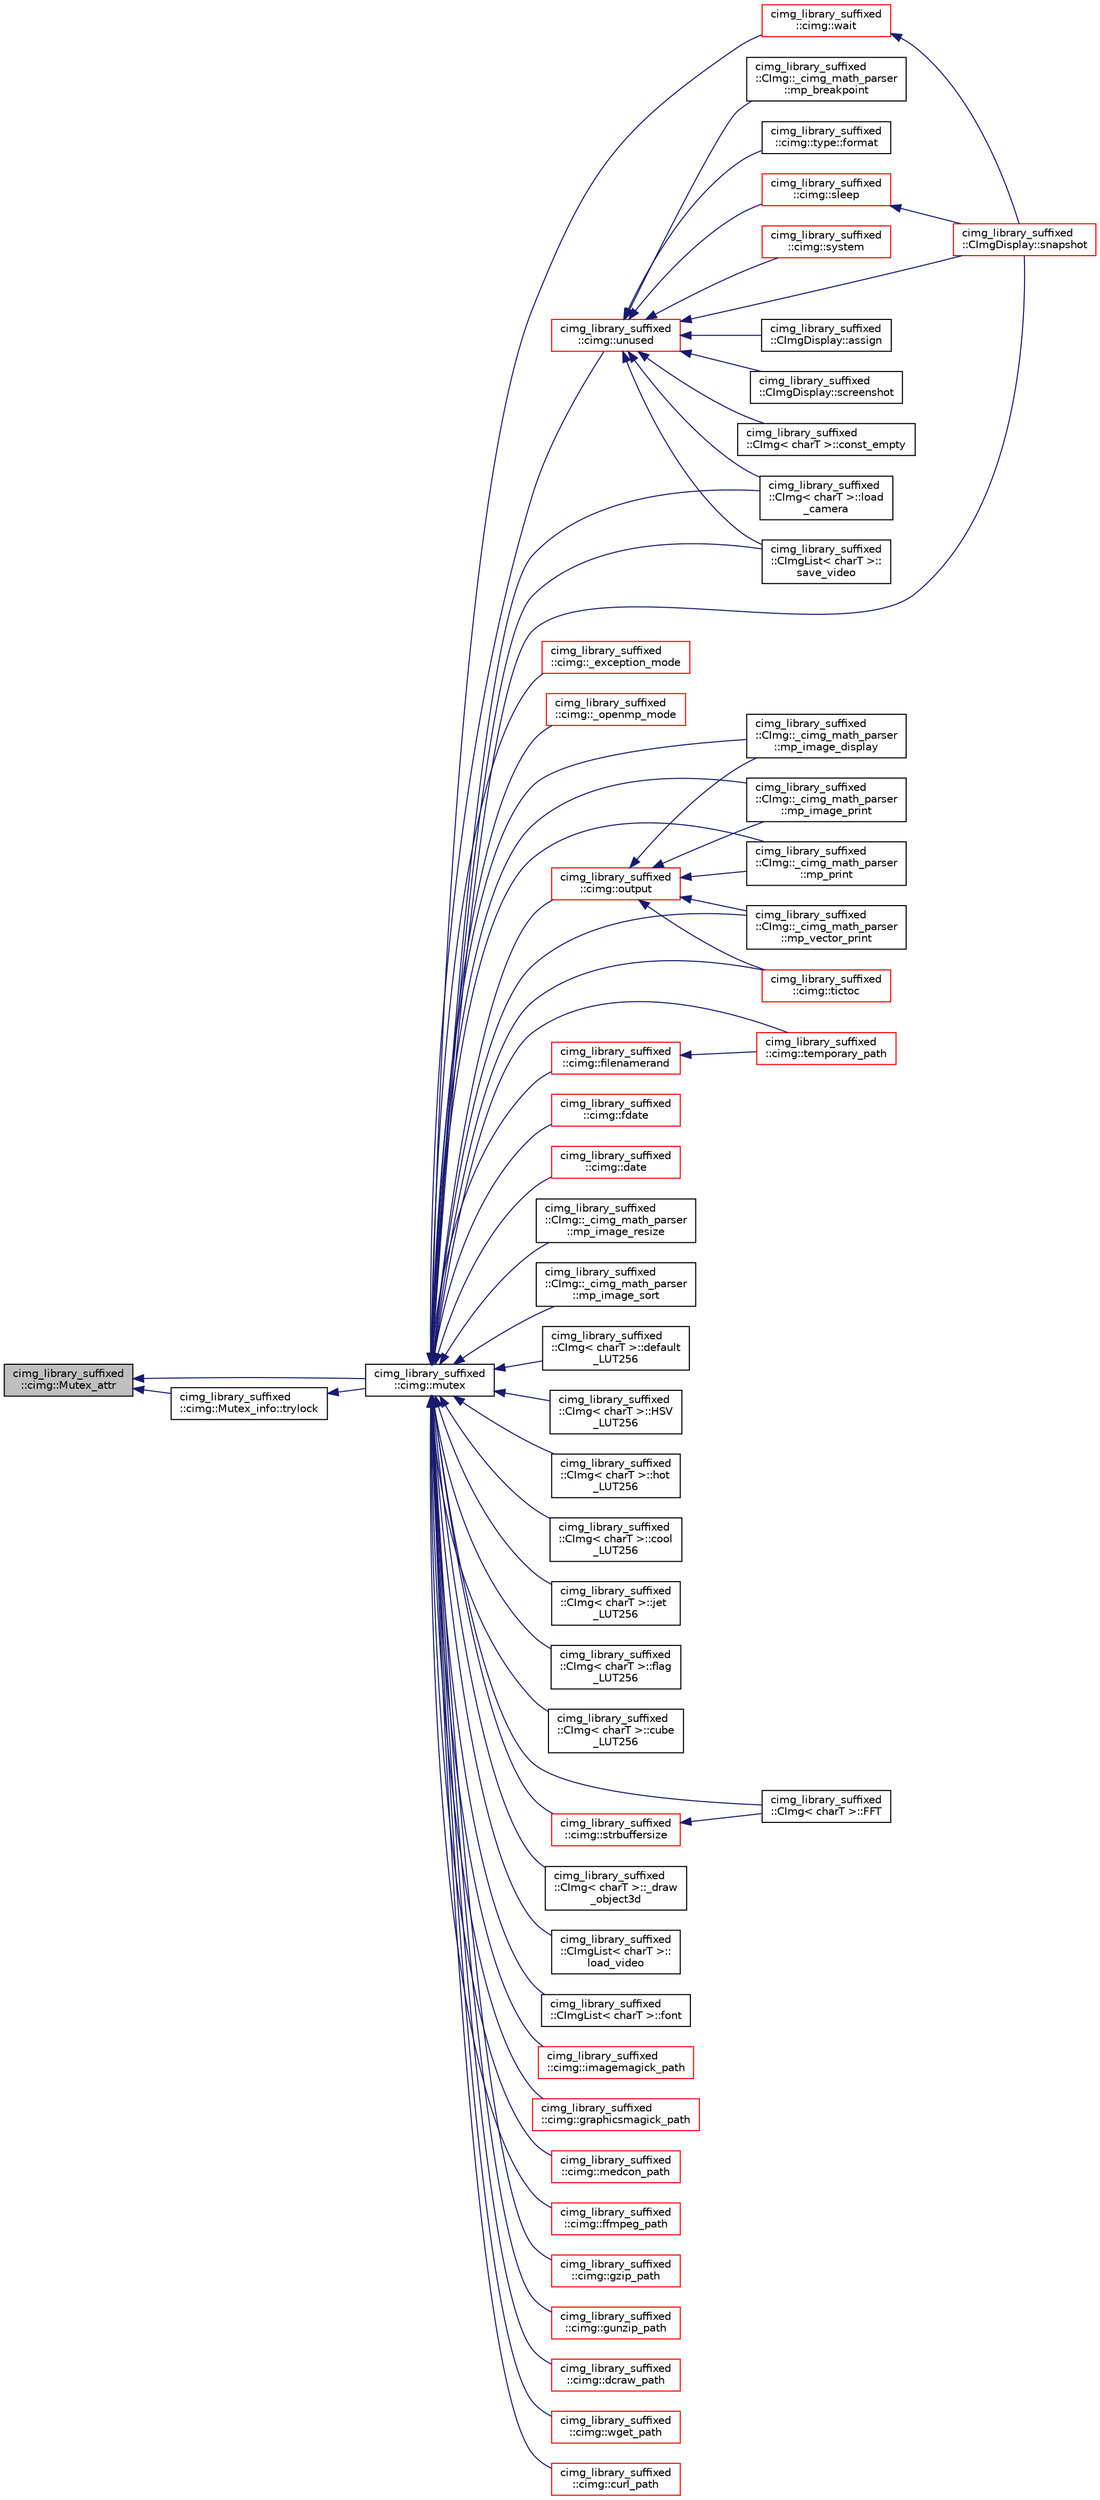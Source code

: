 digraph "cimg_library_suffixed::cimg::Mutex_attr"
{
  edge [fontname="Helvetica",fontsize="10",labelfontname="Helvetica",labelfontsize="10"];
  node [fontname="Helvetica",fontsize="10",shape=record];
  rankdir="LR";
  Node2912 [label="cimg_library_suffixed\l::cimg::Mutex_attr",height=0.2,width=0.4,color="black", fillcolor="grey75", style="filled", fontcolor="black"];
  Node2912 -> Node2913 [dir="back",color="midnightblue",fontsize="10",style="solid",fontname="Helvetica"];
  Node2913 [label="cimg_library_suffixed\l::cimg::Mutex_info::trylock",height=0.2,width=0.4,color="black", fillcolor="white", style="filled",URL="$structcimg__library__suffixed_1_1cimg_1_1_mutex__info.html#a9bf4ed1e1dfe6f28fa6250cd04f3c900"];
  Node2913 -> Node2914 [dir="back",color="midnightblue",fontsize="10",style="solid",fontname="Helvetica"];
  Node2914 [label="cimg_library_suffixed\l::cimg::mutex",height=0.2,width=0.4,color="black", fillcolor="white", style="filled",URL="$namespacecimg__library__suffixed_1_1cimg.html#a9e739e4b4ac058abfba069466617b914"];
  Node2914 -> Node2915 [dir="back",color="midnightblue",fontsize="10",style="solid",fontname="Helvetica"];
  Node2915 [label="cimg_library_suffixed\l::cimg::unused",height=0.2,width=0.4,color="red", fillcolor="white", style="filled",URL="$namespacecimg__library__suffixed_1_1cimg.html#a79aef0cbcf66ceb71c2b74cb66b4deb2",tooltip="Avoid warning messages due to unused parameters. Do nothing actually. "];
  Node2915 -> Node2916 [dir="back",color="midnightblue",fontsize="10",style="solid",fontname="Helvetica"];
  Node2916 [label="cimg_library_suffixed\l::cimg::type::format",height=0.2,width=0.4,color="black", fillcolor="white", style="filled",URL="$structcimg__library__suffixed_1_1cimg_1_1type.html#a282756ed38a301a26ce37292782ec5c5"];
  Node2915 -> Node2917 [dir="back",color="midnightblue",fontsize="10",style="solid",fontname="Helvetica"];
  Node2917 [label="cimg_library_suffixed\l::cimg::system",height=0.2,width=0.4,color="red", fillcolor="white", style="filled",URL="$namespacecimg__library__suffixed_1_1cimg.html#a5ddfa532b09b12973f543977f1f688da"];
  Node2915 -> Node2958 [dir="back",color="midnightblue",fontsize="10",style="solid",fontname="Helvetica"];
  Node2958 [label="cimg_library_suffixed\l::cimg::sleep",height=0.2,width=0.4,color="red", fillcolor="white", style="filled",URL="$namespacecimg__library__suffixed_1_1cimg.html#aa2bf8fb0d97c122cbc52e1f2e167e8a6",tooltip="Sleep for a given numbers of milliseconds. "];
  Node2958 -> Node2968 [dir="back",color="midnightblue",fontsize="10",style="solid",fontname="Helvetica"];
  Node2968 [label="cimg_library_suffixed\l::CImgDisplay::snapshot",height=0.2,width=0.4,color="red", fillcolor="white", style="filled",URL="$structcimg__library__suffixed_1_1_c_img_display.html#a914ee0515249db301dc66275861a6b3e",tooltip="Take a snapshot of the associated window content. "];
  Node2915 -> Node2973 [dir="back",color="midnightblue",fontsize="10",style="solid",fontname="Helvetica"];
  Node2973 [label="cimg_library_suffixed\l::CImgDisplay::assign",height=0.2,width=0.4,color="black", fillcolor="white", style="filled",URL="$structcimg__library__suffixed_1_1_c_img_display.html#a316edd54f58ad7fa3fdbb439f1b34177",tooltip="Construct a display with specified dimensions . "];
  Node2915 -> Node2974 [dir="back",color="midnightblue",fontsize="10",style="solid",fontname="Helvetica"];
  Node2974 [label="cimg_library_suffixed\l::CImgDisplay::screenshot",height=0.2,width=0.4,color="black", fillcolor="white", style="filled",URL="$structcimg__library__suffixed_1_1_c_img_display.html#a264122e4cc7584dfa57678ceda68bfbb",tooltip="Take a snapshot of the current screen content. "];
  Node2915 -> Node2968 [dir="back",color="midnightblue",fontsize="10",style="solid",fontname="Helvetica"];
  Node2915 -> Node2975 [dir="back",color="midnightblue",fontsize="10",style="solid",fontname="Helvetica"];
  Node2975 [label="cimg_library_suffixed\l::CImg\< charT \>::const_empty",height=0.2,width=0.4,color="black", fillcolor="white", style="filled",URL="$structcimg__library__suffixed_1_1_c_img.html#a0c25588da200d84fb03afb1b491c6738",tooltip="Return a reference to an empty image . "];
  Node2915 -> Node2976 [dir="back",color="midnightblue",fontsize="10",style="solid",fontname="Helvetica"];
  Node2976 [label="cimg_library_suffixed\l::CImg::_cimg_math_parser\l::mp_breakpoint",height=0.2,width=0.4,color="black", fillcolor="white", style="filled",URL="$structcimg__library__suffixed_1_1_c_img_1_1__cimg__math__parser.html#a7a7f75c918df02ccfa168c11a143c585"];
  Node2915 -> Node2991 [dir="back",color="midnightblue",fontsize="10",style="solid",fontname="Helvetica"];
  Node2991 [label="cimg_library_suffixed\l::CImg\< charT \>::load\l_camera",height=0.2,width=0.4,color="black", fillcolor="white", style="filled",URL="$structcimg__library__suffixed_1_1_c_img.html#a7283a9a49902ac537d8e1bb2613ee9cc",tooltip="Load image from a camera stream, using OpenCV. "];
  Node2915 -> Node2994 [dir="back",color="midnightblue",fontsize="10",style="solid",fontname="Helvetica"];
  Node2994 [label="cimg_library_suffixed\l::CImgList\< charT \>::\lsave_video",height=0.2,width=0.4,color="black", fillcolor="white", style="filled",URL="$structcimg__library__suffixed_1_1_c_img_list.html#a4fcada66102d9f9245f11d2127dbe8fb",tooltip="Save image sequence, using the OpenCV library. "];
  Node2914 -> Node2997 [dir="back",color="midnightblue",fontsize="10",style="solid",fontname="Helvetica"];
  Node2997 [label="cimg_library_suffixed\l::cimg::_exception_mode",height=0.2,width=0.4,color="red", fillcolor="white", style="filled",URL="$namespacecimg__library__suffixed_1_1cimg.html#a6c578f866de2be9be7e385d693c758c8"];
  Node2914 -> Node3098 [dir="back",color="midnightblue",fontsize="10",style="solid",fontname="Helvetica"];
  Node3098 [label="cimg_library_suffixed\l::cimg::_openmp_mode",height=0.2,width=0.4,color="red", fillcolor="white", style="filled",URL="$namespacecimg__library__suffixed_1_1cimg.html#a2a1f404b2580ad14629ca49e7c5380e5",tooltip="Set current  openmp mode. "];
  Node2914 -> Node3071 [dir="back",color="midnightblue",fontsize="10",style="solid",fontname="Helvetica"];
  Node3071 [label="cimg_library_suffixed\l::cimg::output",height=0.2,width=0.4,color="red", fillcolor="white", style="filled",URL="$namespacecimg__library__suffixed_1_1cimg.html#ada686776cc71803df391eea79cd1b3e5",tooltip="Get/set default output stream for the  library messages. "];
  Node3071 -> Node3080 [dir="back",color="midnightblue",fontsize="10",style="solid",fontname="Helvetica"];
  Node3080 [label="cimg_library_suffixed\l::CImg::_cimg_math_parser\l::mp_image_display",height=0.2,width=0.4,color="black", fillcolor="white", style="filled",URL="$structcimg__library__suffixed_1_1_c_img_1_1__cimg__math__parser.html#ad2d5f6551f0f1016374e3ece398f8624"];
  Node3071 -> Node3081 [dir="back",color="midnightblue",fontsize="10",style="solid",fontname="Helvetica"];
  Node3081 [label="cimg_library_suffixed\l::CImg::_cimg_math_parser\l::mp_image_print",height=0.2,width=0.4,color="black", fillcolor="white", style="filled",URL="$structcimg__library__suffixed_1_1_c_img_1_1__cimg__math__parser.html#accadb0cbf6248cad3cc6985a8325df20"];
  Node3071 -> Node3082 [dir="back",color="midnightblue",fontsize="10",style="solid",fontname="Helvetica"];
  Node3082 [label="cimg_library_suffixed\l::CImg::_cimg_math_parser\l::mp_print",height=0.2,width=0.4,color="black", fillcolor="white", style="filled",URL="$structcimg__library__suffixed_1_1_c_img_1_1__cimg__math__parser.html#aad0725b5cc325c823bb66b26c48fa253"];
  Node3071 -> Node3083 [dir="back",color="midnightblue",fontsize="10",style="solid",fontname="Helvetica"];
  Node3083 [label="cimg_library_suffixed\l::CImg::_cimg_math_parser\l::mp_vector_print",height=0.2,width=0.4,color="black", fillcolor="white", style="filled",URL="$structcimg__library__suffixed_1_1_c_img_1_1__cimg__math__parser.html#a223221c97f90a501165ccafad7d0121a"];
  Node3071 -> Node3086 [dir="back",color="midnightblue",fontsize="10",style="solid",fontname="Helvetica"];
  Node3086 [label="cimg_library_suffixed\l::cimg::tictoc",height=0.2,width=0.4,color="red", fillcolor="white", style="filled",URL="$namespacecimg__library__suffixed_1_1cimg.html#ab47e3a7718b582df77725470f3824eb4"];
  Node2914 -> Node2960 [dir="back",color="midnightblue",fontsize="10",style="solid",fontname="Helvetica"];
  Node2960 [label="cimg_library_suffixed\l::cimg::wait",height=0.2,width=0.4,color="red", fillcolor="white", style="filled",URL="$namespacecimg__library__suffixed_1_1cimg.html#a8431f8cf0989f40df3b6ac7d9dc90abd",tooltip="Wait for a given number of milliseconds since the last call to wait(). "];
  Node2960 -> Node2968 [dir="back",color="midnightblue",fontsize="10",style="solid",fontname="Helvetica"];
  Node2914 -> Node3089 [dir="back",color="midnightblue",fontsize="10",style="solid",fontname="Helvetica"];
  Node3089 [label="cimg_library_suffixed\l::cimg::filenamerand",height=0.2,width=0.4,color="red", fillcolor="white", style="filled",URL="$namespacecimg__library__suffixed_1_1cimg.html#ae92216bbc140ed7afef601f72ba2bd81"];
  Node3089 -> Node3029 [dir="back",color="midnightblue",fontsize="10",style="solid",fontname="Helvetica"];
  Node3029 [label="cimg_library_suffixed\l::cimg::temporary_path",height=0.2,width=0.4,color="red", fillcolor="white", style="filled",URL="$namespacecimg__library__suffixed_1_1cimg.html#ae9af8e17db04e875db3b45cbe58892d6",tooltip="Get/set path to store temporary files. "];
  Node2914 -> Node3100 [dir="back",color="midnightblue",fontsize="10",style="solid",fontname="Helvetica"];
  Node3100 [label="cimg_library_suffixed\l::cimg::fdate",height=0.2,width=0.4,color="red", fillcolor="white", style="filled",URL="$namespacecimg__library__suffixed_1_1cimg.html#a0654bf4ceae1444ae9fa1113cbb064ee",tooltip="Get last write time of a given file or directory (multiple-attributes version). "];
  Node2914 -> Node3091 [dir="back",color="midnightblue",fontsize="10",style="solid",fontname="Helvetica"];
  Node3091 [label="cimg_library_suffixed\l::cimg::date",height=0.2,width=0.4,color="red", fillcolor="white", style="filled",URL="$namespacecimg__library__suffixed_1_1cimg.html#a6b6e28a991c9e426d8cb1c6d1e02849e",tooltip="Get current local time (multiple-attributes version). "];
  Node2914 -> Node2968 [dir="back",color="midnightblue",fontsize="10",style="solid",fontname="Helvetica"];
  Node2914 -> Node3080 [dir="back",color="midnightblue",fontsize="10",style="solid",fontname="Helvetica"];
  Node2914 -> Node3081 [dir="back",color="midnightblue",fontsize="10",style="solid",fontname="Helvetica"];
  Node2914 -> Node3102 [dir="back",color="midnightblue",fontsize="10",style="solid",fontname="Helvetica"];
  Node3102 [label="cimg_library_suffixed\l::CImg::_cimg_math_parser\l::mp_image_resize",height=0.2,width=0.4,color="black", fillcolor="white", style="filled",URL="$structcimg__library__suffixed_1_1_c_img_1_1__cimg__math__parser.html#ad676e1626e3d1e0abc5317527ecb9e6f"];
  Node2914 -> Node3103 [dir="back",color="midnightblue",fontsize="10",style="solid",fontname="Helvetica"];
  Node3103 [label="cimg_library_suffixed\l::CImg::_cimg_math_parser\l::mp_image_sort",height=0.2,width=0.4,color="black", fillcolor="white", style="filled",URL="$structcimg__library__suffixed_1_1_c_img_1_1__cimg__math__parser.html#a3dc8e03302dcf232f3f72dfd6f0feb96"];
  Node2914 -> Node3082 [dir="back",color="midnightblue",fontsize="10",style="solid",fontname="Helvetica"];
  Node2914 -> Node3083 [dir="back",color="midnightblue",fontsize="10",style="solid",fontname="Helvetica"];
  Node2914 -> Node3104 [dir="back",color="midnightblue",fontsize="10",style="solid",fontname="Helvetica"];
  Node3104 [label="cimg_library_suffixed\l::CImg\< charT \>::default\l_LUT256",height=0.2,width=0.4,color="black", fillcolor="white", style="filled",URL="$structcimg__library__suffixed_1_1_c_img.html#a8ba500fe12161e3920124457308956ac",tooltip="Return colormap \"default\", containing 256 colors entries in RGB. "];
  Node2914 -> Node3105 [dir="back",color="midnightblue",fontsize="10",style="solid",fontname="Helvetica"];
  Node3105 [label="cimg_library_suffixed\l::CImg\< charT \>::HSV\l_LUT256",height=0.2,width=0.4,color="black", fillcolor="white", style="filled",URL="$structcimg__library__suffixed_1_1_c_img.html#a51f90120a4070c5d47806c9fffc210ff",tooltip="Return colormap \"HSV\", containing 256 colors entries in RGB. "];
  Node2914 -> Node3106 [dir="back",color="midnightblue",fontsize="10",style="solid",fontname="Helvetica"];
  Node3106 [label="cimg_library_suffixed\l::CImg\< charT \>::hot\l_LUT256",height=0.2,width=0.4,color="black", fillcolor="white", style="filled",URL="$structcimg__library__suffixed_1_1_c_img.html#a2f69ebdf31dfb711698fe30753714c4b",tooltip="Return colormap \"hot\", containing 256 colors entries in RGB. "];
  Node2914 -> Node3107 [dir="back",color="midnightblue",fontsize="10",style="solid",fontname="Helvetica"];
  Node3107 [label="cimg_library_suffixed\l::CImg\< charT \>::cool\l_LUT256",height=0.2,width=0.4,color="black", fillcolor="white", style="filled",URL="$structcimg__library__suffixed_1_1_c_img.html#a005b4b10c6ea4202a3d5b243cfdda18b",tooltip="Return colormap \"cool\", containing 256 colors entries in RGB. "];
  Node2914 -> Node3108 [dir="back",color="midnightblue",fontsize="10",style="solid",fontname="Helvetica"];
  Node3108 [label="cimg_library_suffixed\l::CImg\< charT \>::jet\l_LUT256",height=0.2,width=0.4,color="black", fillcolor="white", style="filled",URL="$structcimg__library__suffixed_1_1_c_img.html#a5d583ac0b28ff49e4fd09216a8ccd5c9",tooltip="Return colormap \"jet\", containing 256 colors entries in RGB. "];
  Node2914 -> Node3109 [dir="back",color="midnightblue",fontsize="10",style="solid",fontname="Helvetica"];
  Node3109 [label="cimg_library_suffixed\l::CImg\< charT \>::flag\l_LUT256",height=0.2,width=0.4,color="black", fillcolor="white", style="filled",URL="$structcimg__library__suffixed_1_1_c_img.html#adb5bd770cc77e0989d01df4498f5138c",tooltip="Return colormap \"flag\", containing 256 colors entries in RGB. "];
  Node2914 -> Node3110 [dir="back",color="midnightblue",fontsize="10",style="solid",fontname="Helvetica"];
  Node3110 [label="cimg_library_suffixed\l::CImg\< charT \>::cube\l_LUT256",height=0.2,width=0.4,color="black", fillcolor="white", style="filled",URL="$structcimg__library__suffixed_1_1_c_img.html#a0783d1845462d2d1f70d9fe3bc9708a2",tooltip="Return colormap \"cube\", containing 256 colors entries in RGB. "];
  Node2914 -> Node3111 [dir="back",color="midnightblue",fontsize="10",style="solid",fontname="Helvetica"];
  Node3111 [label="cimg_library_suffixed\l::CImg\< charT \>::FFT",height=0.2,width=0.4,color="black", fillcolor="white", style="filled",URL="$structcimg__library__suffixed_1_1_c_img.html#abf1763dd0cf132f59147662022feb791",tooltip="Compute 1d Fast Fourier Transform, along a specified axis. "];
  Node2914 -> Node3112 [dir="back",color="midnightblue",fontsize="10",style="solid",fontname="Helvetica"];
  Node3112 [label="cimg_library_suffixed\l::CImg\< charT \>::_draw\l_object3d",height=0.2,width=0.4,color="black", fillcolor="white", style="filled",URL="$structcimg__library__suffixed_1_1_c_img.html#a6dba86c8049ae141ffc9936b2eaf5c5c"];
  Node2914 -> Node2991 [dir="back",color="midnightblue",fontsize="10",style="solid",fontname="Helvetica"];
  Node2914 -> Node3025 [dir="back",color="midnightblue",fontsize="10",style="solid",fontname="Helvetica"];
  Node3025 [label="cimg_library_suffixed\l::CImgList\< charT \>::\lload_video",height=0.2,width=0.4,color="black", fillcolor="white", style="filled",URL="$structcimg__library__suffixed_1_1_c_img_list.html#a23a2c8ad55006cc12ef5316355e46ea0",tooltip="Load an image from a video file, using OpenCV library. "];
  Node2914 -> Node2994 [dir="back",color="midnightblue",fontsize="10",style="solid",fontname="Helvetica"];
  Node2914 -> Node3113 [dir="back",color="midnightblue",fontsize="10",style="solid",fontname="Helvetica"];
  Node3113 [label="cimg_library_suffixed\l::CImgList\< charT \>::font",height=0.2,width=0.4,color="black", fillcolor="white", style="filled",URL="$structcimg__library__suffixed_1_1_c_img_list.html#aeb4a6463a473fa5935f69534ca1a49c8",tooltip="Return a CImg pre-defined font with desired size. "];
  Node2914 -> Node3029 [dir="back",color="midnightblue",fontsize="10",style="solid",fontname="Helvetica"];
  Node2914 -> Node3031 [dir="back",color="midnightblue",fontsize="10",style="solid",fontname="Helvetica"];
  Node3031 [label="cimg_library_suffixed\l::cimg::imagemagick_path",height=0.2,width=0.4,color="red", fillcolor="white", style="filled",URL="$namespacecimg__library__suffixed_1_1cimg.html#a96cabeea0a54a10aeee97ead7b672f0f",tooltip="Get/set path to the Program Files/ directory (Windows only). "];
  Node2914 -> Node3032 [dir="back",color="midnightblue",fontsize="10",style="solid",fontname="Helvetica"];
  Node3032 [label="cimg_library_suffixed\l::cimg::graphicsmagick_path",height=0.2,width=0.4,color="red", fillcolor="white", style="filled",URL="$namespacecimg__library__suffixed_1_1cimg.html#ab4063d8fb2c2564596f33f4a75436f76",tooltip="Get/set path to the GraphicsMagick&#39;s gm binary. "];
  Node2914 -> Node3033 [dir="back",color="midnightblue",fontsize="10",style="solid",fontname="Helvetica"];
  Node3033 [label="cimg_library_suffixed\l::cimg::medcon_path",height=0.2,width=0.4,color="red", fillcolor="white", style="filled",URL="$namespacecimg__library__suffixed_1_1cimg.html#a65c2f6f9671ac4f3eae2b5624313926e",tooltip="Get/set path to the XMedcon&#39;s medcon binary. "];
  Node2914 -> Node3034 [dir="back",color="midnightblue",fontsize="10",style="solid",fontname="Helvetica"];
  Node3034 [label="cimg_library_suffixed\l::cimg::ffmpeg_path",height=0.2,width=0.4,color="red", fillcolor="white", style="filled",URL="$namespacecimg__library__suffixed_1_1cimg.html#a5b8fba26176c5506b1eb27e70ca44889",tooltip="Get/set path to the FFMPEG&#39;s ffmpeg binary. "];
  Node2914 -> Node3035 [dir="back",color="midnightblue",fontsize="10",style="solid",fontname="Helvetica"];
  Node3035 [label="cimg_library_suffixed\l::cimg::gzip_path",height=0.2,width=0.4,color="red", fillcolor="white", style="filled",URL="$namespacecimg__library__suffixed_1_1cimg.html#aac00308d827ccbd69bd26c9ba6e1356b",tooltip="Get/set path to the gzip binary. "];
  Node2914 -> Node3036 [dir="back",color="midnightblue",fontsize="10",style="solid",fontname="Helvetica"];
  Node3036 [label="cimg_library_suffixed\l::cimg::gunzip_path",height=0.2,width=0.4,color="red", fillcolor="white", style="filled",URL="$namespacecimg__library__suffixed_1_1cimg.html#a7b4390d7bec2ffbf27d108f1c3a699e0",tooltip="Get/set path to the gunzip binary. "];
  Node2914 -> Node3037 [dir="back",color="midnightblue",fontsize="10",style="solid",fontname="Helvetica"];
  Node3037 [label="cimg_library_suffixed\l::cimg::dcraw_path",height=0.2,width=0.4,color="red", fillcolor="white", style="filled",URL="$namespacecimg__library__suffixed_1_1cimg.html#ad2459563e2ed326f303b9ac4e91744b0",tooltip="Get/set path to the dcraw binary. "];
  Node2914 -> Node3038 [dir="back",color="midnightblue",fontsize="10",style="solid",fontname="Helvetica"];
  Node3038 [label="cimg_library_suffixed\l::cimg::wget_path",height=0.2,width=0.4,color="red", fillcolor="white", style="filled",URL="$namespacecimg__library__suffixed_1_1cimg.html#a36ccf2e6a6542f4e93eac819cf5d91ba",tooltip="Get/set path to the wget binary. "];
  Node2914 -> Node3039 [dir="back",color="midnightblue",fontsize="10",style="solid",fontname="Helvetica"];
  Node3039 [label="cimg_library_suffixed\l::cimg::curl_path",height=0.2,width=0.4,color="red", fillcolor="white", style="filled",URL="$namespacecimg__library__suffixed_1_1cimg.html#aebd4f990c3e148573c96c04dbfdcc5c6",tooltip="Get/set path to the curl binary. "];
  Node2914 -> Node3086 [dir="back",color="midnightblue",fontsize="10",style="solid",fontname="Helvetica"];
  Node2914 -> Node3114 [dir="back",color="midnightblue",fontsize="10",style="solid",fontname="Helvetica"];
  Node3114 [label="cimg_library_suffixed\l::cimg::strbuffersize",height=0.2,width=0.4,color="red", fillcolor="white", style="filled",URL="$namespacecimg__library__suffixed_1_1cimg.html#a73a84376fb4f9577c5786ad58289efad"];
  Node3114 -> Node3111 [dir="back",color="midnightblue",fontsize="10",style="solid",fontname="Helvetica"];
  Node2912 -> Node2914 [dir="back",color="midnightblue",fontsize="10",style="solid",fontname="Helvetica"];
}
